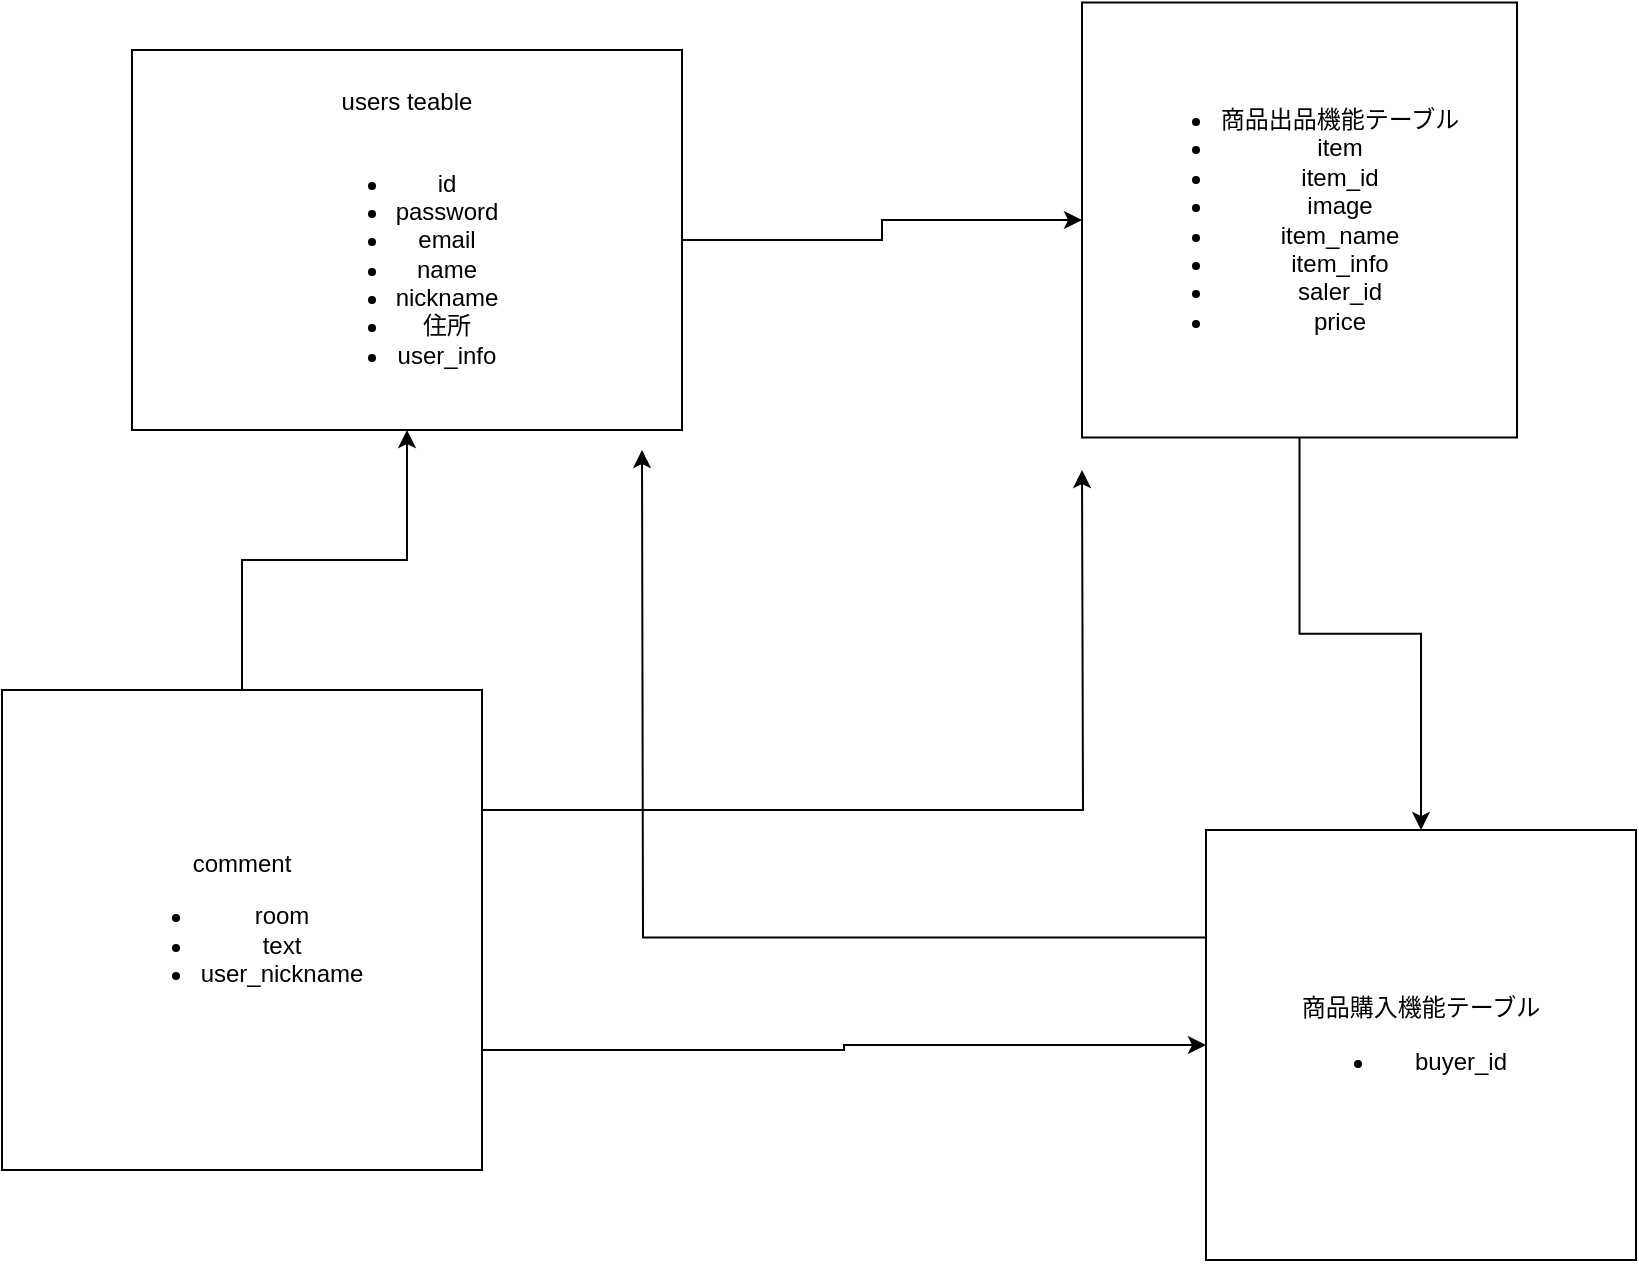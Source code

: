 <mxfile version="14.2.4" type="embed">
    <diagram id="tHPi34Hejlq9sddVmBy8" name="ページ1">
        <mxGraphModel dx="939" dy="606" grid="1" gridSize="10" guides="1" tooltips="1" connect="1" arrows="1" fold="1" page="1" pageScale="1" pageWidth="827" pageHeight="1169" math="0" shadow="0">
            <root>
                <mxCell id="0"/>
                <mxCell id="1" parent="0"/>
                <mxCell id="4" style="edgeStyle=orthogonalEdgeStyle;rounded=0;orthogonalLoop=1;jettySize=auto;html=1;exitX=1;exitY=0.5;exitDx=0;exitDy=0;" edge="1" parent="1" source="2" target="5">
                    <mxGeometry relative="1" as="geometry">
                        <mxPoint x="590" y="215" as="targetPoint"/>
                    </mxGeometry>
                </mxCell>
                <mxCell id="2" value="users teable&lt;br&gt;&lt;br&gt;&lt;ul&gt;&lt;li&gt;id&lt;/li&gt;&lt;li&gt;password&lt;/li&gt;&lt;li&gt;email&lt;/li&gt;&lt;li&gt;name&lt;/li&gt;&lt;li&gt;nickname&lt;/li&gt;&lt;li&gt;住所&lt;/li&gt;&lt;li&gt;user_info&lt;/li&gt;&lt;/ul&gt;" style="whiteSpace=wrap;html=1;" vertex="1" parent="1">
                    <mxGeometry x="75" y="130" width="275" height="190" as="geometry"/>
                </mxCell>
                <mxCell id="8" style="edgeStyle=orthogonalEdgeStyle;rounded=0;orthogonalLoop=1;jettySize=auto;html=1;entryX=0.5;entryY=0;entryDx=0;entryDy=0;" edge="1" parent="1" source="5" target="6">
                    <mxGeometry relative="1" as="geometry"/>
                </mxCell>
                <mxCell id="5" value="&lt;ul&gt;&lt;li&gt;&lt;span&gt;商品出品機能テーブル&lt;/span&gt;&lt;/li&gt;&lt;li&gt;&lt;span&gt;item&lt;/span&gt;&lt;/li&gt;&lt;li&gt;&lt;span&gt;item_id&lt;/span&gt;&lt;/li&gt;&lt;li&gt;&lt;span&gt;image&lt;/span&gt;&lt;/li&gt;&lt;li&gt;&lt;span&gt;item_name&lt;/span&gt;&lt;/li&gt;&lt;li&gt;&lt;span&gt;item_info&lt;/span&gt;&lt;/li&gt;&lt;li&gt;&lt;span&gt;saler_id&lt;/span&gt;&lt;/li&gt;&lt;li&gt;&lt;span&gt;price&lt;/span&gt;&lt;/li&gt;&lt;/ul&gt;" style="whiteSpace=wrap;html=1;aspect=fixed;align=center;" vertex="1" parent="1">
                    <mxGeometry x="550" y="106.25" width="217.5" height="217.5" as="geometry"/>
                </mxCell>
                <mxCell id="12" style="edgeStyle=orthogonalEdgeStyle;rounded=0;orthogonalLoop=1;jettySize=auto;html=1;exitX=0;exitY=0.25;exitDx=0;exitDy=0;" edge="1" parent="1" source="6">
                    <mxGeometry relative="1" as="geometry">
                        <mxPoint x="330" y="330" as="targetPoint"/>
                    </mxGeometry>
                </mxCell>
                <mxCell id="6" value="商品購入機能テーブル&lt;br&gt;&lt;ul&gt;&lt;li&gt;buyer_id&lt;/li&gt;&lt;/ul&gt;" style="whiteSpace=wrap;html=1;aspect=fixed;align=center;" vertex="1" parent="1">
                    <mxGeometry x="612" y="520" width="215" height="215" as="geometry"/>
                </mxCell>
                <mxCell id="10" style="edgeStyle=orthogonalEdgeStyle;rounded=0;orthogonalLoop=1;jettySize=auto;html=1;exitX=1;exitY=0.25;exitDx=0;exitDy=0;" edge="1" parent="1" source="7">
                    <mxGeometry relative="1" as="geometry">
                        <mxPoint x="550" y="340" as="targetPoint"/>
                    </mxGeometry>
                </mxCell>
                <mxCell id="11" style="edgeStyle=orthogonalEdgeStyle;rounded=0;orthogonalLoop=1;jettySize=auto;html=1;exitX=0.5;exitY=0;exitDx=0;exitDy=0;entryX=0.5;entryY=1;entryDx=0;entryDy=0;" edge="1" parent="1" source="7" target="2">
                    <mxGeometry relative="1" as="geometry"/>
                </mxCell>
                <mxCell id="13" style="edgeStyle=orthogonalEdgeStyle;rounded=0;orthogonalLoop=1;jettySize=auto;html=1;exitX=1;exitY=0.75;exitDx=0;exitDy=0;" edge="1" parent="1" source="7" target="6">
                    <mxGeometry relative="1" as="geometry"/>
                </mxCell>
                <mxCell id="7" value="comment&lt;br&gt;&lt;ul&gt;&lt;li&gt;room&lt;/li&gt;&lt;li&gt;text&lt;/li&gt;&lt;li&gt;user_nickname&lt;/li&gt;&lt;/ul&gt;" style="whiteSpace=wrap;html=1;aspect=fixed;align=center;" vertex="1" parent="1">
                    <mxGeometry x="10" y="450" width="240" height="240" as="geometry"/>
                </mxCell>
            </root>
        </mxGraphModel>
    </diagram>
</mxfile>